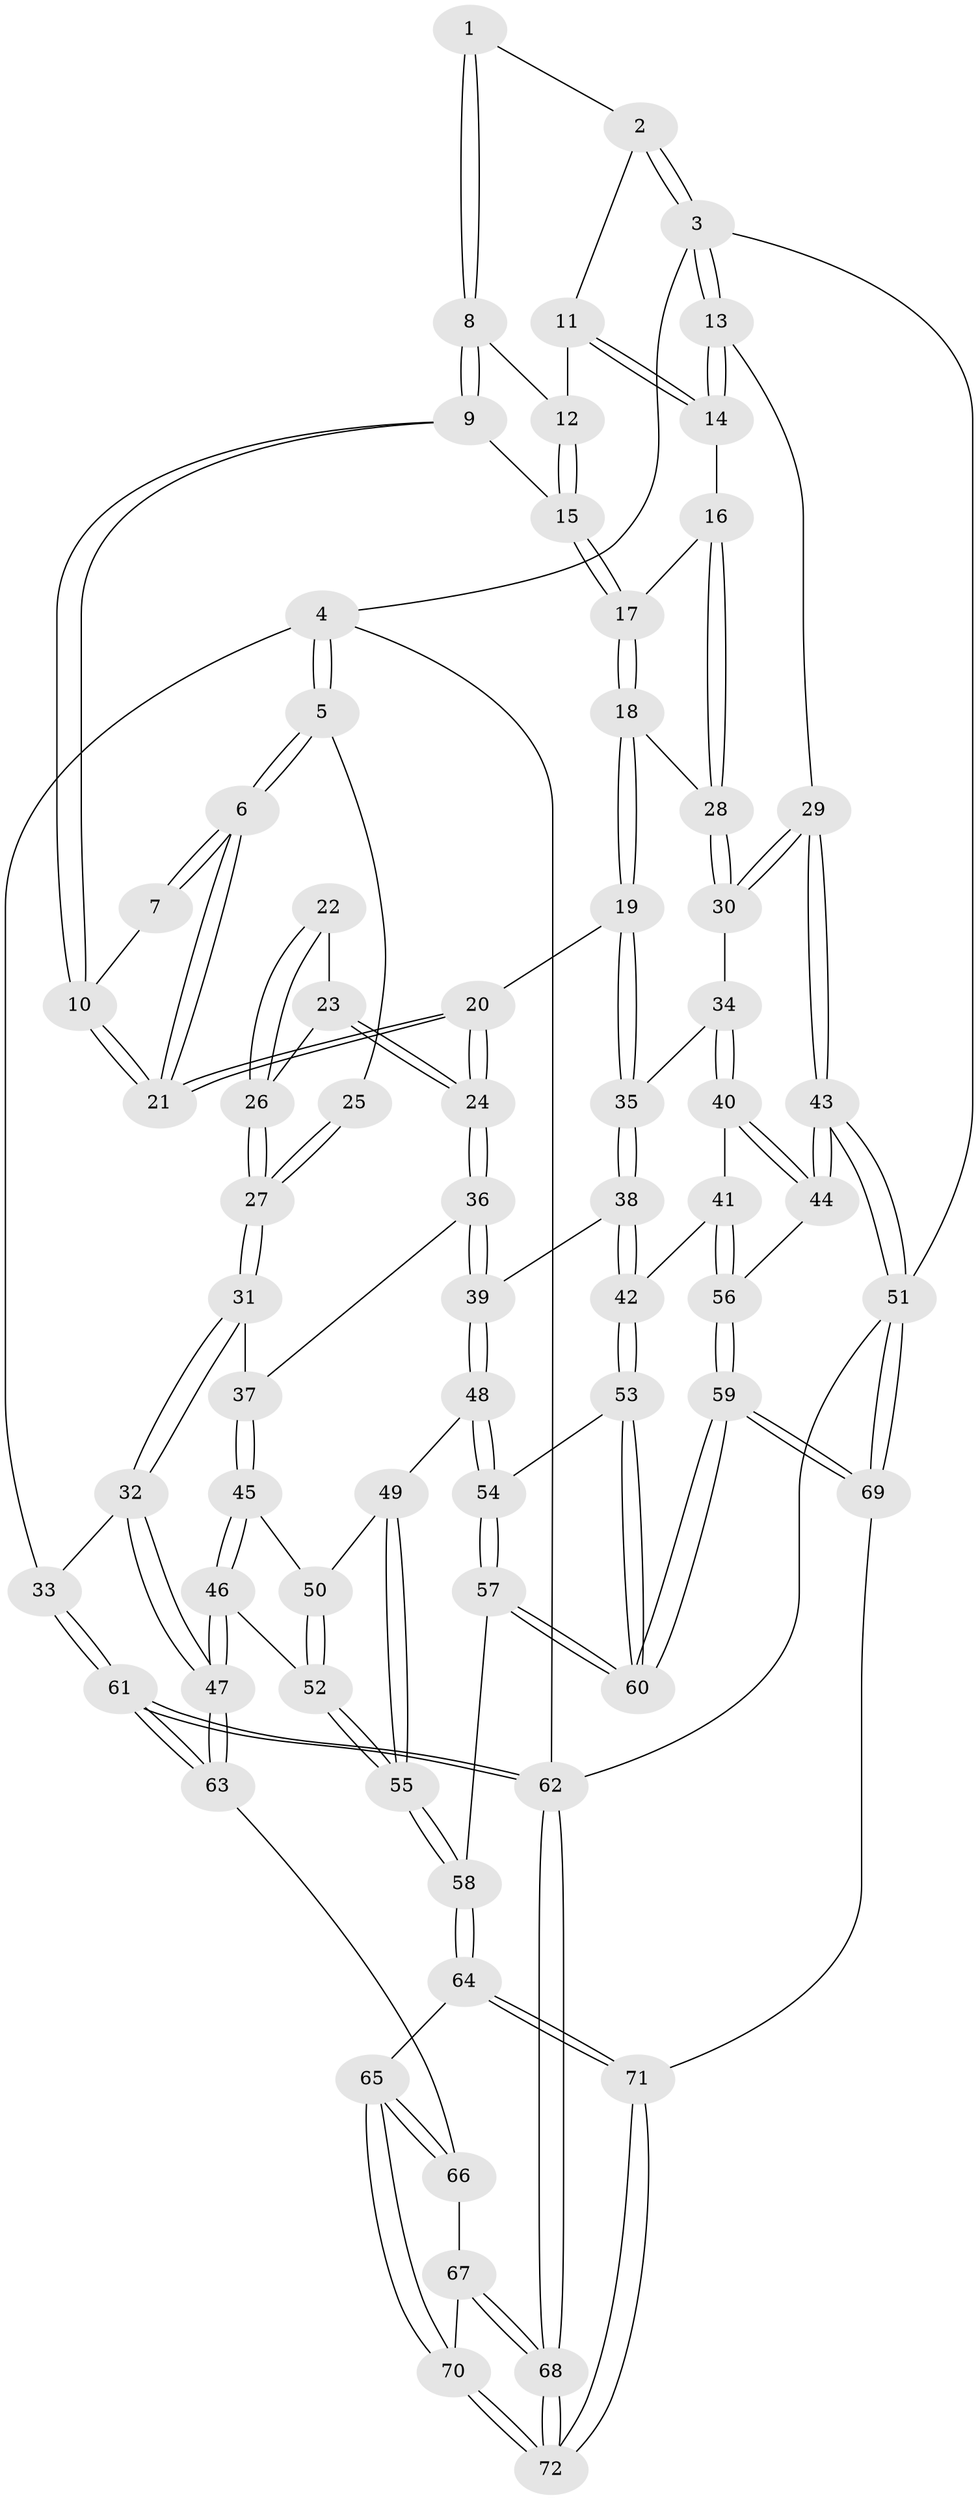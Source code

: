 // Generated by graph-tools (version 1.1) at 2025/38/03/09/25 02:38:34]
// undirected, 72 vertices, 177 edges
graph export_dot {
graph [start="1"]
  node [color=gray90,style=filled];
  1 [pos="+0.6803468383529717+0"];
  2 [pos="+0.8185917435024883+0"];
  3 [pos="+1+0"];
  4 [pos="+0+0"];
  5 [pos="+0+0"];
  6 [pos="+0+0"];
  7 [pos="+0.4855591621831169+0"];
  8 [pos="+0.5606964560894183+0.08260158422109226"];
  9 [pos="+0.5223094436339227+0.13285325845724238"];
  10 [pos="+0.4799052101083388+0.15767434180429132"];
  11 [pos="+0.7903268165842969+0"];
  12 [pos="+0.7436129517722175+0.05970787803093733"];
  13 [pos="+1+0.15613958672570638"];
  14 [pos="+0.8997672543436326+0.17211757525449428"];
  15 [pos="+0.7173764068090355+0.15142000280317572"];
  16 [pos="+0.813497458491146+0.2619959462045396"];
  17 [pos="+0.7223712598173249+0.17029054573644575"];
  18 [pos="+0.5782337878981849+0.3057700524315149"];
  19 [pos="+0.448374191400368+0.3402408848777579"];
  20 [pos="+0.4369722052908033+0.3400597597953804"];
  21 [pos="+0.4127019370159127+0.22842732017201683"];
  22 [pos="+0.09982529343388387+0.24398084908224224"];
  23 [pos="+0.27028738047999556+0.3841957338964303"];
  24 [pos="+0.43044060422312996+0.3535716408802441"];
  25 [pos="+0.04615886283721292+0.17534672292032616"];
  26 [pos="+0.17467107108399224+0.4275731507966333"];
  27 [pos="+0.1124251300516829+0.4760540840471792"];
  28 [pos="+0.8126695394204158+0.33123049360375734"];
  29 [pos="+1+0.441693955769058"];
  30 [pos="+0.8620032148035514+0.435621566366434"];
  31 [pos="+0.08822076147031992+0.5077192998822084"];
  32 [pos="+0.007895792210581405+0.5489040352801486"];
  33 [pos="+0+0.5482035543143096"];
  34 [pos="+0.8307540788001936+0.4674119742494808"];
  35 [pos="+0.753967610516125+0.4820580993750275"];
  36 [pos="+0.4319000787985126+0.43025933600451527"];
  37 [pos="+0.2675230133580274+0.5855480083160237"];
  38 [pos="+0.6269475547980273+0.5948931921686289"];
  39 [pos="+0.4889265240291511+0.5580895990640149"];
  40 [pos="+0.8301682677386784+0.48078334053660465"];
  41 [pos="+0.7732804416985002+0.66474058314728"];
  42 [pos="+0.6784420910998241+0.6933493975175161"];
  43 [pos="+1+0.8090606313349682"];
  44 [pos="+0.9428741323272798+0.7870304092959024"];
  45 [pos="+0.2675404625370112+0.5896444911502045"];
  46 [pos="+0.24876017471288697+0.7165686817403796"];
  47 [pos="+0.18144078008635145+0.7506406390306021"];
  48 [pos="+0.4704386065221399+0.6262288816663252"];
  49 [pos="+0.44151565715899915+0.6432935113309046"];
  50 [pos="+0.3884368432927683+0.6569079447390164"];
  51 [pos="+1+1"];
  52 [pos="+0.26826253966903335+0.7216130375019261"];
  53 [pos="+0.6420949120182228+0.8110645288932011"];
  54 [pos="+0.48506110481841125+0.6703381432734091"];
  55 [pos="+0.3567597481679661+0.7848205073830506"];
  56 [pos="+0.9289557333081199+0.7891255436135609"];
  57 [pos="+0.43180755348978567+0.8529389621721417"];
  58 [pos="+0.4090077488421788+0.8609905853424002"];
  59 [pos="+0.6934174583046014+0.9275960166887977"];
  60 [pos="+0.6468046700408614+0.8677712330780175"];
  61 [pos="+0+1"];
  62 [pos="+0+1"];
  63 [pos="+0.17946914230527797+0.7560044643870745"];
  64 [pos="+0.4047572282656306+0.8676921100732644"];
  65 [pos="+0.34420558273509483+0.8963466155348191"];
  66 [pos="+0.2644276619672466+0.889401033652775"];
  67 [pos="+0.2528934994611866+0.9022971312276752"];
  68 [pos="+0+1"];
  69 [pos="+0.6927344779550758+1"];
  70 [pos="+0.3010816065869799+1"];
  71 [pos="+0.4941363359894375+1"];
  72 [pos="+0.24128523518184425+1"];
  1 -- 2;
  1 -- 8;
  1 -- 8;
  2 -- 3;
  2 -- 3;
  2 -- 11;
  3 -- 4;
  3 -- 13;
  3 -- 13;
  3 -- 51;
  4 -- 5;
  4 -- 5;
  4 -- 33;
  4 -- 62;
  5 -- 6;
  5 -- 6;
  5 -- 25;
  6 -- 7;
  6 -- 7;
  6 -- 21;
  6 -- 21;
  7 -- 10;
  8 -- 9;
  8 -- 9;
  8 -- 12;
  9 -- 10;
  9 -- 10;
  9 -- 15;
  10 -- 21;
  10 -- 21;
  11 -- 12;
  11 -- 14;
  11 -- 14;
  12 -- 15;
  12 -- 15;
  13 -- 14;
  13 -- 14;
  13 -- 29;
  14 -- 16;
  15 -- 17;
  15 -- 17;
  16 -- 17;
  16 -- 28;
  16 -- 28;
  17 -- 18;
  17 -- 18;
  18 -- 19;
  18 -- 19;
  18 -- 28;
  19 -- 20;
  19 -- 35;
  19 -- 35;
  20 -- 21;
  20 -- 21;
  20 -- 24;
  20 -- 24;
  22 -- 23;
  22 -- 26;
  22 -- 26;
  23 -- 24;
  23 -- 24;
  23 -- 26;
  24 -- 36;
  24 -- 36;
  25 -- 27;
  25 -- 27;
  26 -- 27;
  26 -- 27;
  27 -- 31;
  27 -- 31;
  28 -- 30;
  28 -- 30;
  29 -- 30;
  29 -- 30;
  29 -- 43;
  29 -- 43;
  30 -- 34;
  31 -- 32;
  31 -- 32;
  31 -- 37;
  32 -- 33;
  32 -- 47;
  32 -- 47;
  33 -- 61;
  33 -- 61;
  34 -- 35;
  34 -- 40;
  34 -- 40;
  35 -- 38;
  35 -- 38;
  36 -- 37;
  36 -- 39;
  36 -- 39;
  37 -- 45;
  37 -- 45;
  38 -- 39;
  38 -- 42;
  38 -- 42;
  39 -- 48;
  39 -- 48;
  40 -- 41;
  40 -- 44;
  40 -- 44;
  41 -- 42;
  41 -- 56;
  41 -- 56;
  42 -- 53;
  42 -- 53;
  43 -- 44;
  43 -- 44;
  43 -- 51;
  43 -- 51;
  44 -- 56;
  45 -- 46;
  45 -- 46;
  45 -- 50;
  46 -- 47;
  46 -- 47;
  46 -- 52;
  47 -- 63;
  47 -- 63;
  48 -- 49;
  48 -- 54;
  48 -- 54;
  49 -- 50;
  49 -- 55;
  49 -- 55;
  50 -- 52;
  50 -- 52;
  51 -- 69;
  51 -- 69;
  51 -- 62;
  52 -- 55;
  52 -- 55;
  53 -- 54;
  53 -- 60;
  53 -- 60;
  54 -- 57;
  54 -- 57;
  55 -- 58;
  55 -- 58;
  56 -- 59;
  56 -- 59;
  57 -- 58;
  57 -- 60;
  57 -- 60;
  58 -- 64;
  58 -- 64;
  59 -- 60;
  59 -- 60;
  59 -- 69;
  59 -- 69;
  61 -- 62;
  61 -- 62;
  61 -- 63;
  61 -- 63;
  62 -- 68;
  62 -- 68;
  63 -- 66;
  64 -- 65;
  64 -- 71;
  64 -- 71;
  65 -- 66;
  65 -- 66;
  65 -- 70;
  65 -- 70;
  66 -- 67;
  67 -- 68;
  67 -- 68;
  67 -- 70;
  68 -- 72;
  68 -- 72;
  69 -- 71;
  70 -- 72;
  70 -- 72;
  71 -- 72;
  71 -- 72;
}
